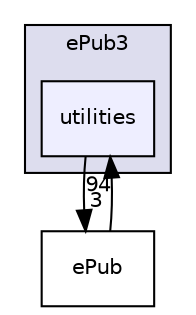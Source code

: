 digraph "/Users/rkwright/Documents/github/readium-sdk/ePub3/utilities" {
  compound=true
  node [ fontsize="10", fontname="Helvetica"];
  edge [ labelfontsize="10", labelfontname="Helvetica"];
  subgraph clusterdir_99f496c3a760cbc050f4a6d0965ed892 {
    graph [ bgcolor="#ddddee", pencolor="black", label="ePub3" fontname="Helvetica", fontsize="10", URL="dir_99f496c3a760cbc050f4a6d0965ed892.xhtml"]
  dir_090fe5b49b20e659802fc7ff806b453c [shape=box, label="utilities", style="filled", fillcolor="#eeeeff", pencolor="black", URL="dir_090fe5b49b20e659802fc7ff806b453c.xhtml"];
  }
  dir_d81697a4833f1d44a7e9bc8387132cc4 [shape=box label="ePub" URL="dir_d81697a4833f1d44a7e9bc8387132cc4.xhtml"];
  dir_d81697a4833f1d44a7e9bc8387132cc4->dir_090fe5b49b20e659802fc7ff806b453c [headlabel="94", labeldistance=1.5 headhref="dir_000003_000004.xhtml"];
  dir_090fe5b49b20e659802fc7ff806b453c->dir_d81697a4833f1d44a7e9bc8387132cc4 [headlabel="3", labeldistance=1.5 headhref="dir_000004_000003.xhtml"];
}
